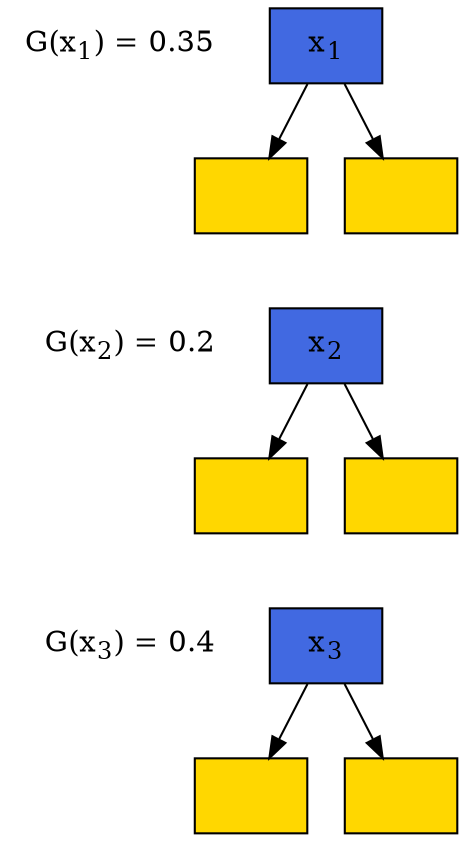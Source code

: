 digraph ensemble {
    graph [dpi=300]
    rankdir=""

    root1 [label=<x<sub>1</sub>>, shape="rectangle", style="filled", fillcolor="royalblue"]
    root2 [label=<x<sub>2</sub>>, shape="rectangle", style="filled", fillcolor="royalblue"]
    root3 [label=<x<sub>3</sub>>, shape="rectangle", style="filled", fillcolor="royalblue"]

    leaf11 [label="", shape="rectangle", style="filled", fillcolor="gold"]
    leaf12 [label="", shape="rectangle", style="filled", fillcolor="gold"]
    leaf21 [label="", shape="rectangle", style="filled", fillcolor="gold"]
    leaf22 [label="", shape="rectangle", style="filled", fillcolor="gold"]
    leaf31 [label="", shape="rectangle", style="filled", fillcolor="gold"]
    leaf32 [label="", shape="rectangle", style="filled", fillcolor="gold"]

    G1 [label=<G(x<sub>1</sub>) = 0.35>, shape="plaintext"]
    G2 [label=<G(x<sub>2</sub>) = 0.2>, shape="plaintext"]
    G3 [label=<G(x<sub>3</sub>) = 0.4>, shape="plaintext"]

    root1 -> leaf11
    root1 -> leaf12
    root2 -> leaf21
    root2 -> leaf22
    root3 -> leaf31
    root3 -> leaf32

    G1 -> root1 [style="invis"]
    G2 -> root2 [style="invis"]
    G3 -> root3 [style="invis"]

    leaf11 -> root2 [style="invis"]
    leaf12 -> root2 [style="invis"]
    leaf21 -> root3 [style="invis"]
    leaf22 -> root3 [style="invis"]

    {rank="same"; root1, G1}
    {rank="same"; leaf11, leaf12}
    {rank="same"; root2, G2}
    {rank="same"; leaf21, leaf22}
    {rank="same"; root3, G3}
    {rank="same"; leaf31, leaf32}


}